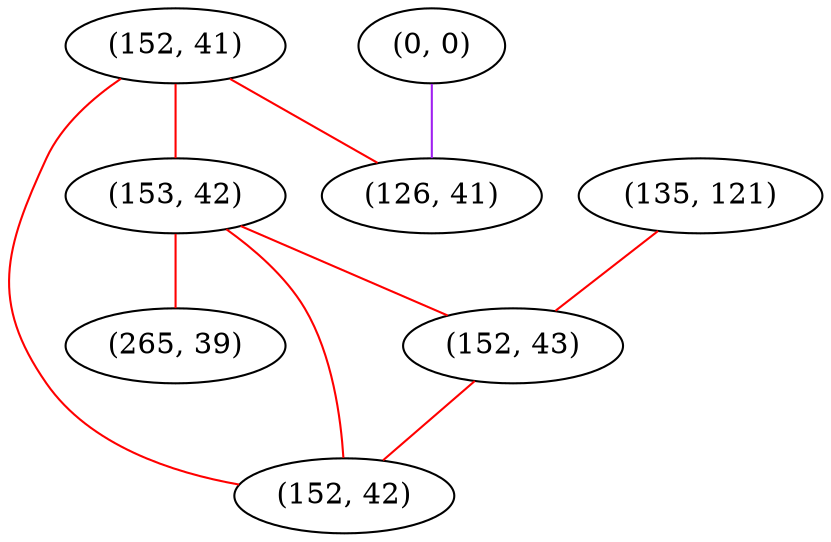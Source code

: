 graph "" {
"(152, 41)";
"(153, 42)";
"(0, 0)";
"(126, 41)";
"(135, 121)";
"(152, 43)";
"(152, 42)";
"(265, 39)";
"(152, 41)" -- "(153, 42)"  [color=red, key=0, weight=1];
"(152, 41)" -- "(126, 41)"  [color=red, key=0, weight=1];
"(152, 41)" -- "(152, 42)"  [color=red, key=0, weight=1];
"(153, 42)" -- "(152, 43)"  [color=red, key=0, weight=1];
"(153, 42)" -- "(152, 42)"  [color=red, key=0, weight=1];
"(153, 42)" -- "(265, 39)"  [color=red, key=0, weight=1];
"(0, 0)" -- "(126, 41)"  [color=purple, key=0, weight=4];
"(135, 121)" -- "(152, 43)"  [color=red, key=0, weight=1];
"(152, 43)" -- "(152, 42)"  [color=red, key=0, weight=1];
}
